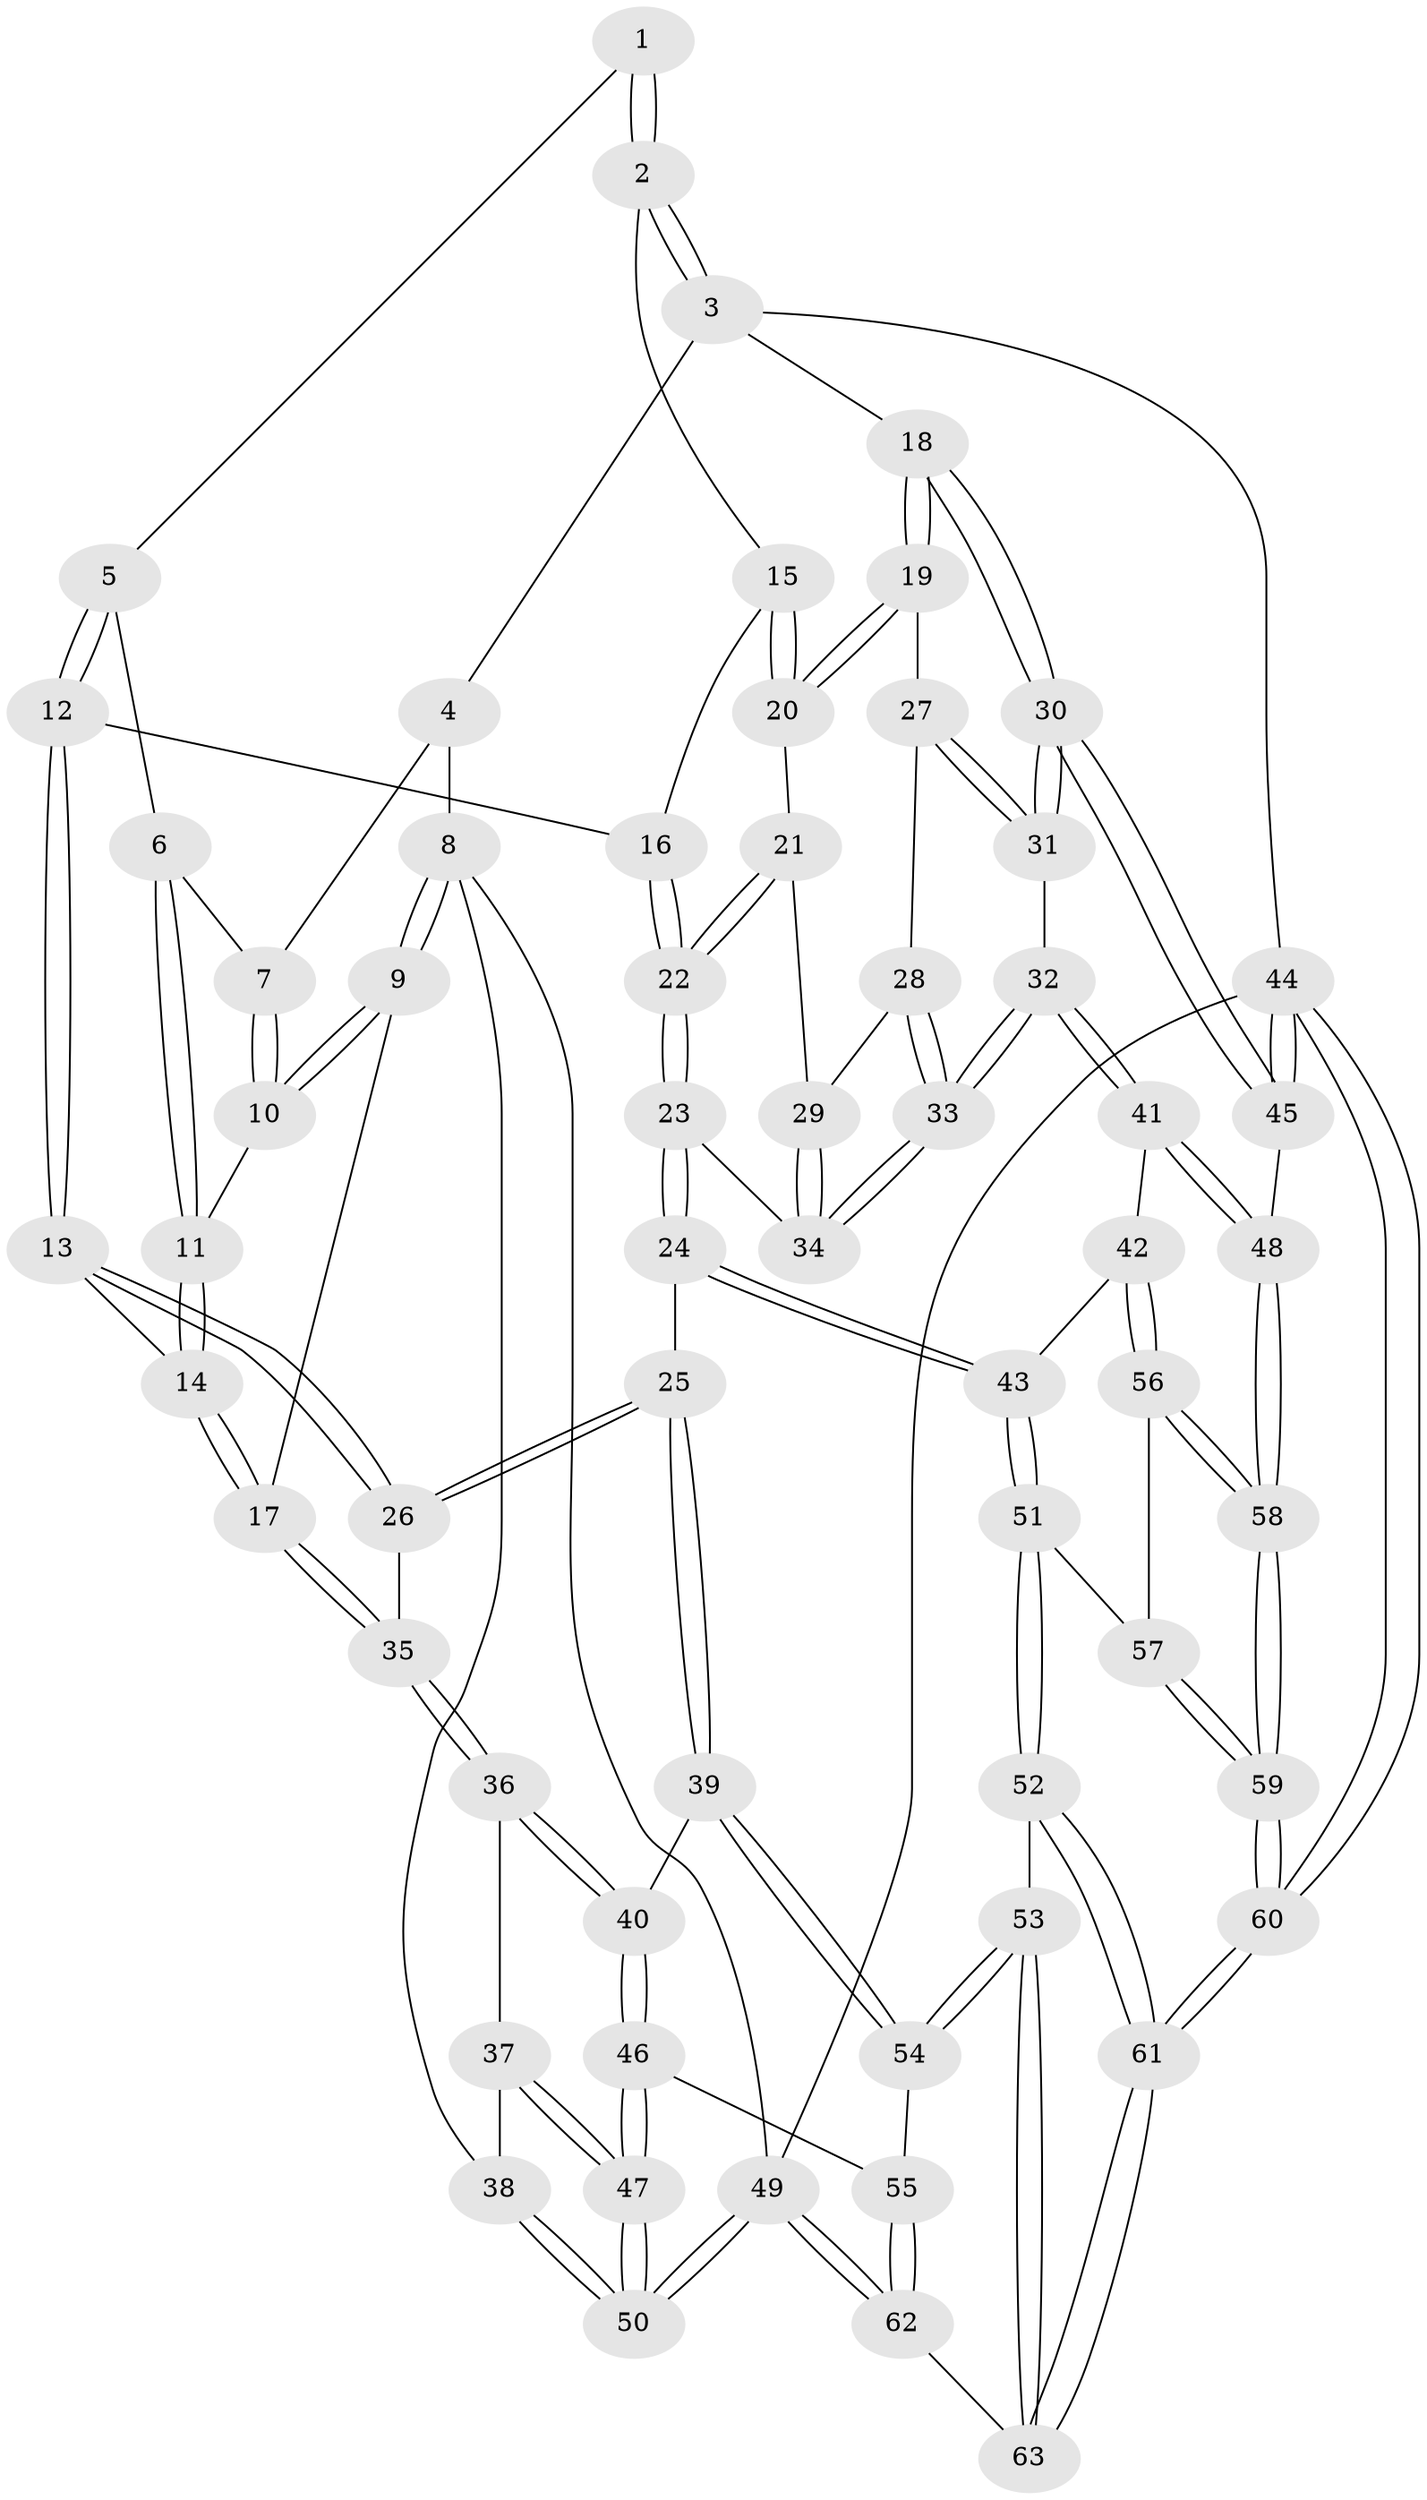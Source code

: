 // coarse degree distribution, {2: 0.022222222222222223, 3: 0.6666666666666666, 4: 0.3111111111111111}
// Generated by graph-tools (version 1.1) at 2025/38/03/04/25 23:38:20]
// undirected, 63 vertices, 154 edges
graph export_dot {
  node [color=gray90,style=filled];
  1 [pos="+0.4801707719647717+0"];
  2 [pos="+1+0"];
  3 [pos="+1+0"];
  4 [pos="+0.19576757781027693+0"];
  5 [pos="+0.44929173630181996+0.08832192193728644"];
  6 [pos="+0.3434643892334951+0.10504702727018385"];
  7 [pos="+0.1686142917999105+0.04437524993974997"];
  8 [pos="+0+0.2505856933965776"];
  9 [pos="+0+0.25168134934040615"];
  10 [pos="+0.12275782857563357+0.11570518009458612"];
  11 [pos="+0.2350817173110405+0.2038962053379586"];
  12 [pos="+0.492883630581153+0.1991819294679487"];
  13 [pos="+0.40387334706646455+0.3431668392953504"];
  14 [pos="+0.24715252514932753+0.2551366201383925"];
  15 [pos="+0.7649115220441398+0.18897034361448575"];
  16 [pos="+0.6484889538738149+0.2271508957417796"];
  17 [pos="+0.07525754190564424+0.36347499564910457"];
  18 [pos="+1+0.3426625378960713"];
  19 [pos="+0.8600998525462592+0.33986322657076545"];
  20 [pos="+0.7929532195996191+0.2618941208097002"];
  21 [pos="+0.7626023169834742+0.37018207374031853"];
  22 [pos="+0.6477099246289431+0.4203793696541924"];
  23 [pos="+0.6331241779016749+0.4764399423742734"];
  24 [pos="+0.5214563447493383+0.5470868750971299"];
  25 [pos="+0.48388435424573834+0.5454568400761503"];
  26 [pos="+0.40275880276987486+0.3588658372440177"];
  27 [pos="+0.8582914167033483+0.37368376896964456"];
  28 [pos="+0.8578284711774972+0.3746246438612946"];
  29 [pos="+0.7742871169679613+0.4069725632680655"];
  30 [pos="+1+0.5495790360686678"];
  31 [pos="+1+0.5362541393210636"];
  32 [pos="+0.829965575230131+0.5390262294212159"];
  33 [pos="+0.8150115553215337+0.522096303108387"];
  34 [pos="+0.775870302350227+0.5000584801549539"];
  35 [pos="+0.15461823209685854+0.4524071272929992"];
  36 [pos="+0.1625809067359799+0.52221300025218"];
  37 [pos="+0.1379846451852982+0.5623616108739622"];
  38 [pos="+0+0.5198920414312612"];
  39 [pos="+0.42304895165005396+0.6116809471720469"];
  40 [pos="+0.40145853966308137+0.6206305502359247"];
  41 [pos="+0.7718639935675944+0.6788037010343584"];
  42 [pos="+0.6981323275399248+0.6962677369030116"];
  43 [pos="+0.6723922910893649+0.6931393358591325"];
  44 [pos="+1+1"];
  45 [pos="+1+0.6157839920969682"];
  46 [pos="+0.3228646755582096+0.7136080638971825"];
  47 [pos="+0.0810094099399547+0.7702042519167879"];
  48 [pos="+0.8697905372357034+0.7619626813796838"];
  49 [pos="+0+1"];
  50 [pos="+0+1"];
  51 [pos="+0.6070284826054069+0.7960348006471194"];
  52 [pos="+0.5708130350857217+0.8141813694119782"];
  53 [pos="+0.5203438656273593+0.8237693752753449"];
  54 [pos="+0.5026336706627273+0.8023828180144897"];
  55 [pos="+0.34905659633496705+0.8356354495769529"];
  56 [pos="+0.7230739709428305+0.8075379992262351"];
  57 [pos="+0.6452250435709743+0.8336034950552709"];
  58 [pos="+0.8301052035922347+1"];
  59 [pos="+0.8302808514864559+1"];
  60 [pos="+0.8441367712719592+1"];
  61 [pos="+0.7611319583905286+1"];
  62 [pos="+0.31108438206603856+1"];
  63 [pos="+0.4326031936259685+1"];
  1 -- 2;
  1 -- 2;
  1 -- 5;
  2 -- 3;
  2 -- 3;
  2 -- 15;
  3 -- 4;
  3 -- 18;
  3 -- 44;
  4 -- 7;
  4 -- 8;
  5 -- 6;
  5 -- 12;
  5 -- 12;
  6 -- 7;
  6 -- 11;
  6 -- 11;
  7 -- 10;
  7 -- 10;
  8 -- 9;
  8 -- 9;
  8 -- 38;
  8 -- 49;
  9 -- 10;
  9 -- 10;
  9 -- 17;
  10 -- 11;
  11 -- 14;
  11 -- 14;
  12 -- 13;
  12 -- 13;
  12 -- 16;
  13 -- 14;
  13 -- 26;
  13 -- 26;
  14 -- 17;
  14 -- 17;
  15 -- 16;
  15 -- 20;
  15 -- 20;
  16 -- 22;
  16 -- 22;
  17 -- 35;
  17 -- 35;
  18 -- 19;
  18 -- 19;
  18 -- 30;
  18 -- 30;
  19 -- 20;
  19 -- 20;
  19 -- 27;
  20 -- 21;
  21 -- 22;
  21 -- 22;
  21 -- 29;
  22 -- 23;
  22 -- 23;
  23 -- 24;
  23 -- 24;
  23 -- 34;
  24 -- 25;
  24 -- 43;
  24 -- 43;
  25 -- 26;
  25 -- 26;
  25 -- 39;
  25 -- 39;
  26 -- 35;
  27 -- 28;
  27 -- 31;
  27 -- 31;
  28 -- 29;
  28 -- 33;
  28 -- 33;
  29 -- 34;
  29 -- 34;
  30 -- 31;
  30 -- 31;
  30 -- 45;
  30 -- 45;
  31 -- 32;
  32 -- 33;
  32 -- 33;
  32 -- 41;
  32 -- 41;
  33 -- 34;
  33 -- 34;
  35 -- 36;
  35 -- 36;
  36 -- 37;
  36 -- 40;
  36 -- 40;
  37 -- 38;
  37 -- 47;
  37 -- 47;
  38 -- 50;
  38 -- 50;
  39 -- 40;
  39 -- 54;
  39 -- 54;
  40 -- 46;
  40 -- 46;
  41 -- 42;
  41 -- 48;
  41 -- 48;
  42 -- 43;
  42 -- 56;
  42 -- 56;
  43 -- 51;
  43 -- 51;
  44 -- 45;
  44 -- 45;
  44 -- 60;
  44 -- 60;
  44 -- 49;
  45 -- 48;
  46 -- 47;
  46 -- 47;
  46 -- 55;
  47 -- 50;
  47 -- 50;
  48 -- 58;
  48 -- 58;
  49 -- 50;
  49 -- 50;
  49 -- 62;
  49 -- 62;
  51 -- 52;
  51 -- 52;
  51 -- 57;
  52 -- 53;
  52 -- 61;
  52 -- 61;
  53 -- 54;
  53 -- 54;
  53 -- 63;
  53 -- 63;
  54 -- 55;
  55 -- 62;
  55 -- 62;
  56 -- 57;
  56 -- 58;
  56 -- 58;
  57 -- 59;
  57 -- 59;
  58 -- 59;
  58 -- 59;
  59 -- 60;
  59 -- 60;
  60 -- 61;
  60 -- 61;
  61 -- 63;
  61 -- 63;
  62 -- 63;
}
